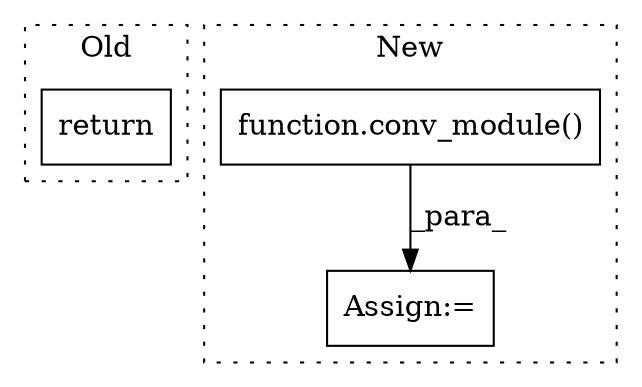 digraph G {
subgraph cluster0 {
1 [label="return" a="93" s="2035" l="7" shape="box"];
label = "Old";
style="dotted";
}
subgraph cluster1 {
2 [label="function.conv_module()" a="75" s="3651,3664" l="12,1" shape="box"];
3 [label="Assign:=" a="68" s="3648" l="3" shape="box"];
label = "New";
style="dotted";
}
2 -> 3 [label="_para_"];
}